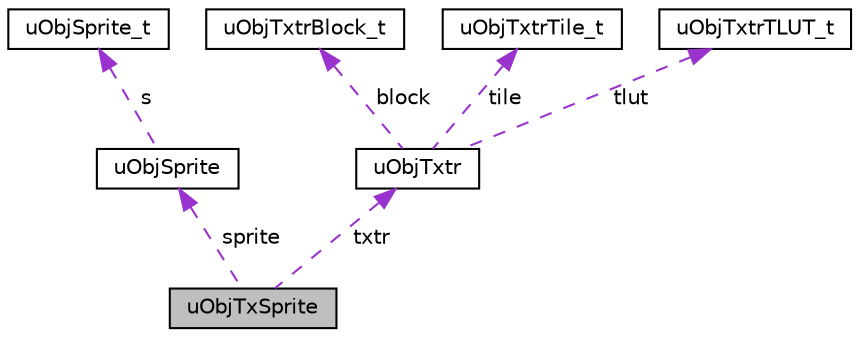 digraph "uObjTxSprite"
{
 // LATEX_PDF_SIZE
  edge [fontname="Helvetica",fontsize="10",labelfontname="Helvetica",labelfontsize="10"];
  node [fontname="Helvetica",fontsize="10",shape=record];
  Node1 [label="uObjTxSprite",height=0.2,width=0.4,color="black", fillcolor="grey75", style="filled", fontcolor="black",tooltip=" "];
  Node2 -> Node1 [dir="back",color="darkorchid3",fontsize="10",style="dashed",label=" sprite" ,fontname="Helvetica"];
  Node2 [label="uObjSprite",height=0.2,width=0.4,color="black", fillcolor="white", style="filled",URL="$de/d8b/unionuObjSprite.html",tooltip=" "];
  Node3 -> Node2 [dir="back",color="darkorchid3",fontsize="10",style="dashed",label=" s" ,fontname="Helvetica"];
  Node3 [label="uObjSprite_t",height=0.2,width=0.4,color="black", fillcolor="white", style="filled",URL="$dd/dd9/structuObjSprite__t.html",tooltip=" "];
  Node4 -> Node1 [dir="back",color="darkorchid3",fontsize="10",style="dashed",label=" txtr" ,fontname="Helvetica"];
  Node4 [label="uObjTxtr",height=0.2,width=0.4,color="black", fillcolor="white", style="filled",URL="$d0/d1a/unionuObjTxtr.html",tooltip=" "];
  Node5 -> Node4 [dir="back",color="darkorchid3",fontsize="10",style="dashed",label=" block" ,fontname="Helvetica"];
  Node5 [label="uObjTxtrBlock_t",height=0.2,width=0.4,color="black", fillcolor="white", style="filled",URL="$de/d8d/structuObjTxtrBlock__t.html",tooltip=" "];
  Node6 -> Node4 [dir="back",color="darkorchid3",fontsize="10",style="dashed",label=" tile" ,fontname="Helvetica"];
  Node6 [label="uObjTxtrTile_t",height=0.2,width=0.4,color="black", fillcolor="white", style="filled",URL="$dc/def/structuObjTxtrTile__t.html",tooltip=" "];
  Node7 -> Node4 [dir="back",color="darkorchid3",fontsize="10",style="dashed",label=" tlut" ,fontname="Helvetica"];
  Node7 [label="uObjTxtrTLUT_t",height=0.2,width=0.4,color="black", fillcolor="white", style="filled",URL="$d0/d77/structuObjTxtrTLUT__t.html",tooltip=" "];
}
